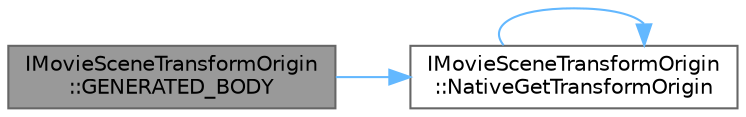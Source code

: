 digraph "IMovieSceneTransformOrigin::GENERATED_BODY"
{
 // INTERACTIVE_SVG=YES
 // LATEX_PDF_SIZE
  bgcolor="transparent";
  edge [fontname=Helvetica,fontsize=10,labelfontname=Helvetica,labelfontsize=10];
  node [fontname=Helvetica,fontsize=10,shape=box,height=0.2,width=0.4];
  rankdir="LR";
  Node1 [id="Node000001",label="IMovieSceneTransformOrigin\l::GENERATED_BODY",height=0.2,width=0.4,color="gray40", fillcolor="grey60", style="filled", fontcolor="black",tooltip="Get the transform origin for this interface."];
  Node1 -> Node2 [id="edge1_Node000001_Node000002",color="steelblue1",style="solid",tooltip=" "];
  Node2 [id="Node000002",label="IMovieSceneTransformOrigin\l::NativeGetTransformOrigin",height=0.2,width=0.4,color="grey40", fillcolor="white", style="filled",URL="$d8/d83/classIMovieSceneTransformOrigin.html#ab588ffdeff38b844fdb5c411bf5d1ab0",tooltip=" "];
  Node2 -> Node2 [id="edge2_Node000002_Node000002",color="steelblue1",style="solid",tooltip=" "];
}
